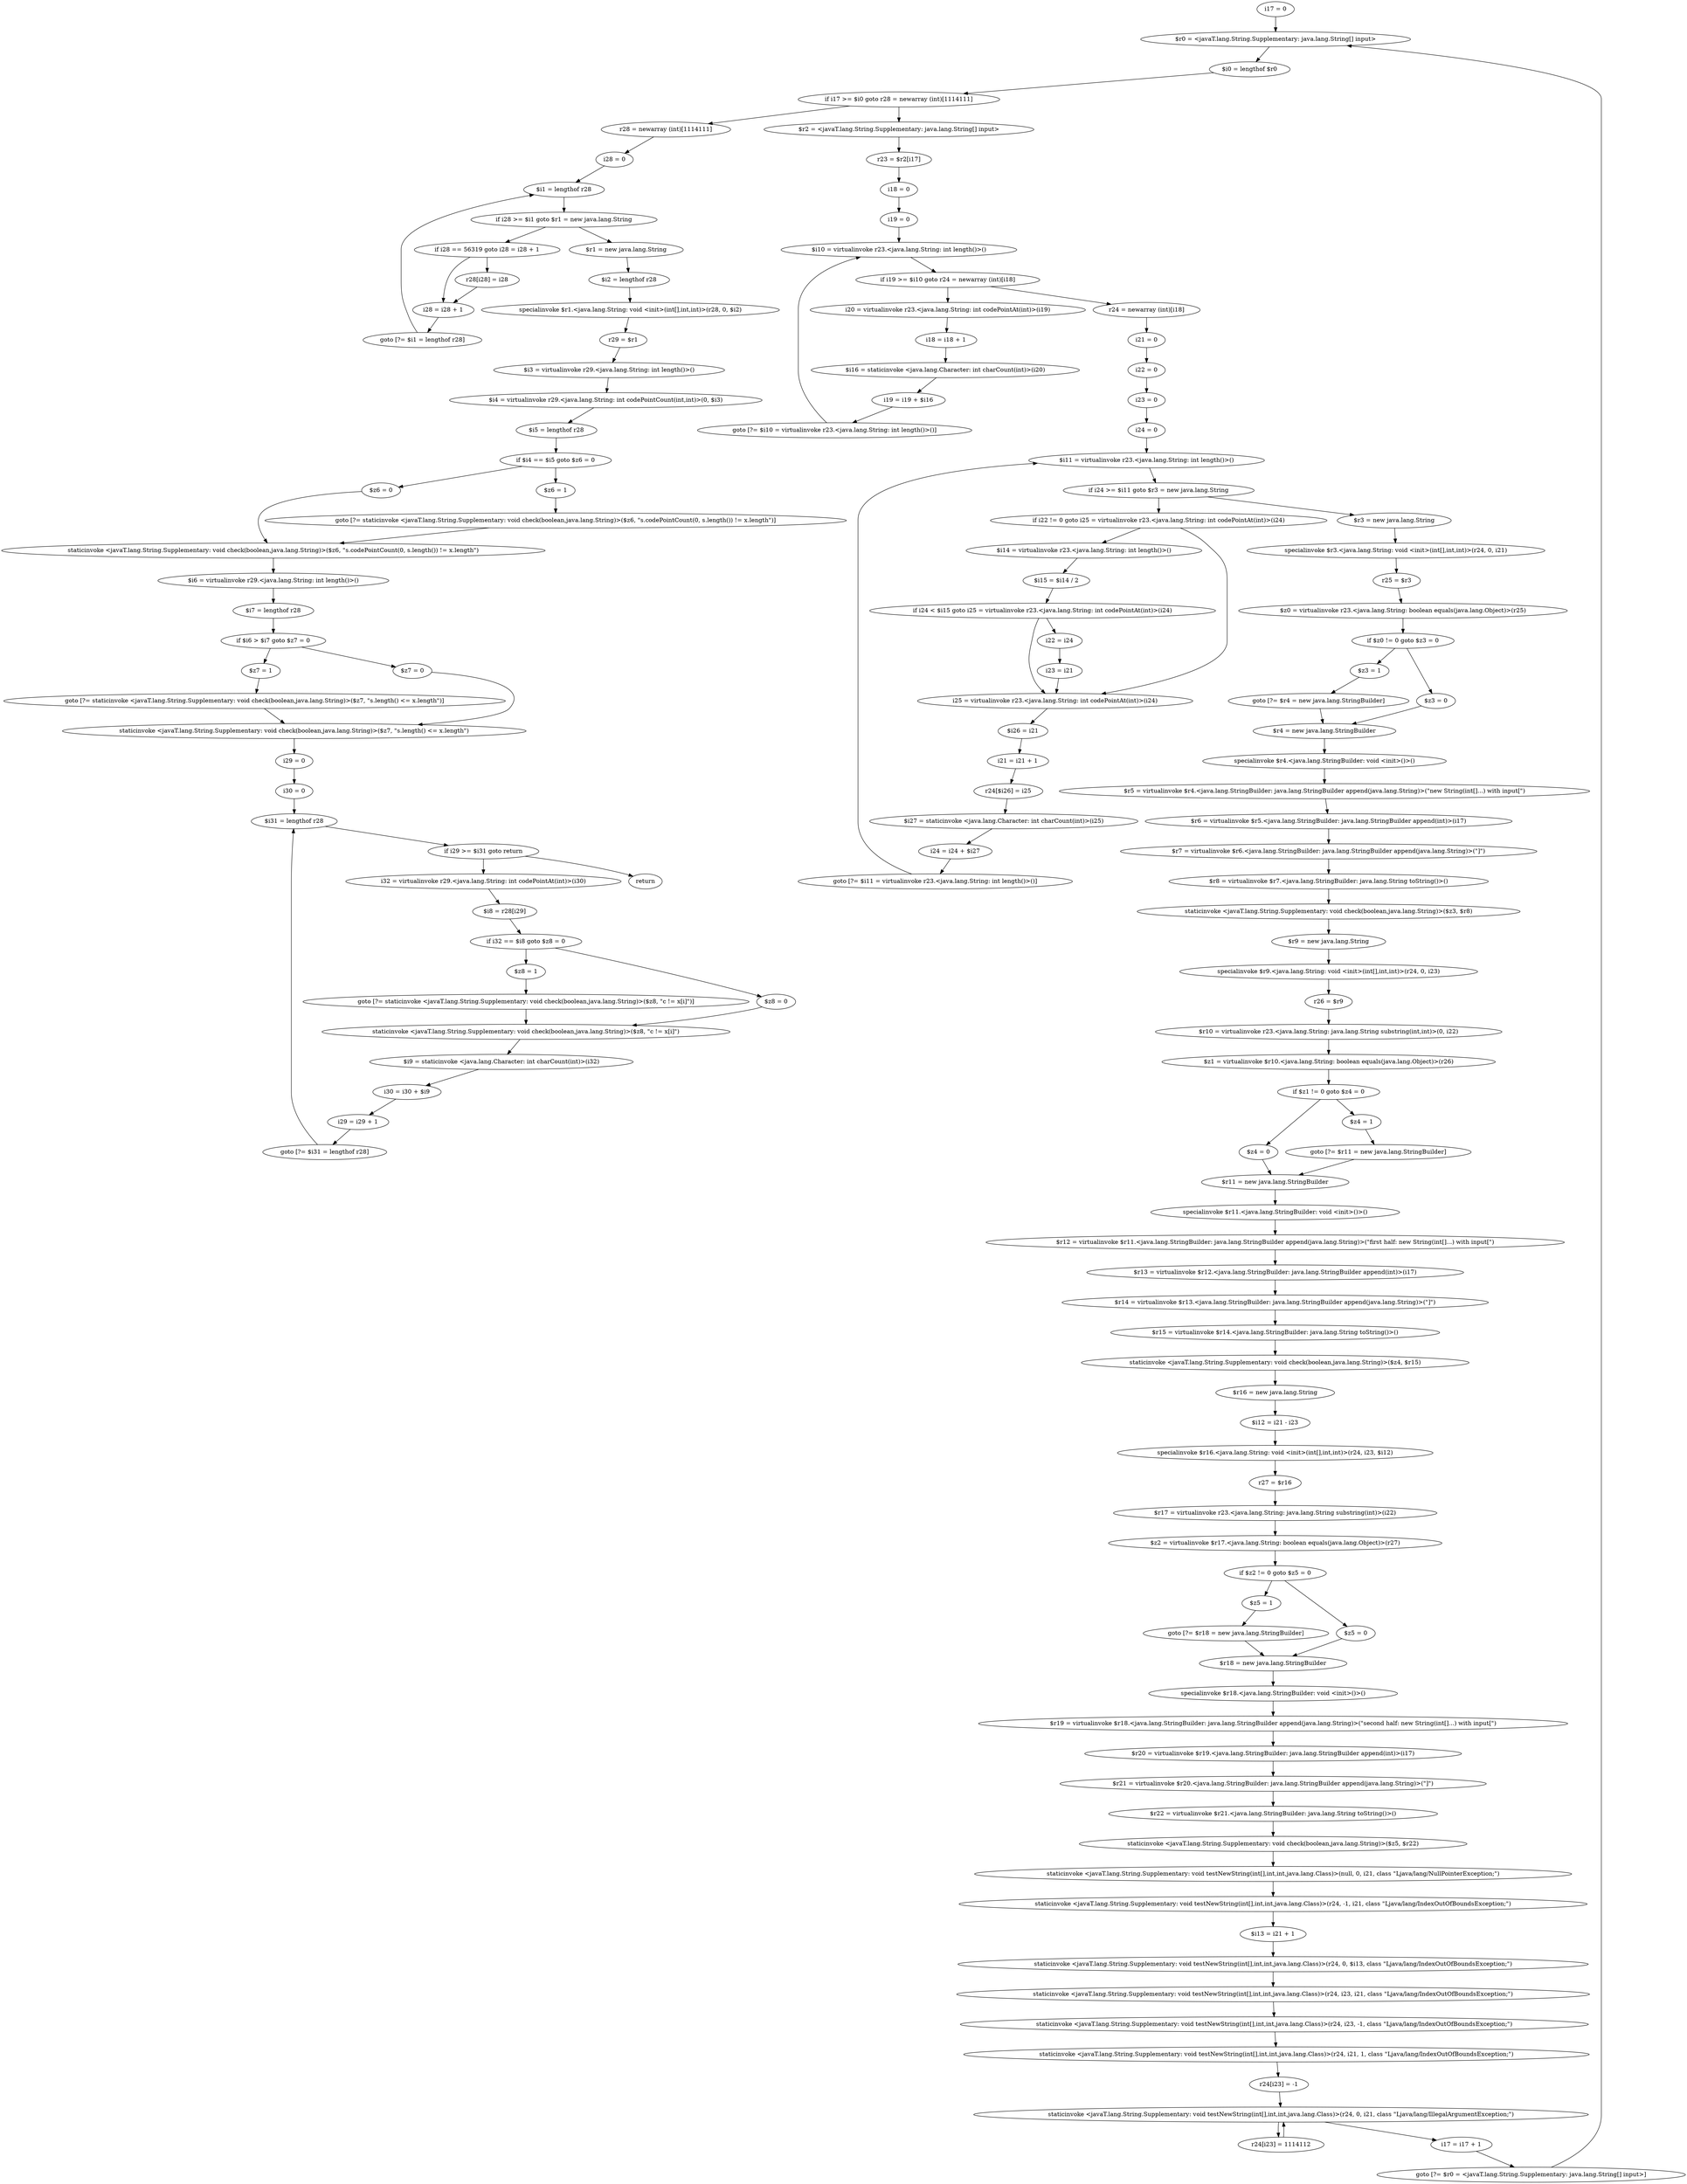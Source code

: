 digraph "unitGraph" {
    "i17 = 0"
    "$r0 = <javaT.lang.String.Supplementary: java.lang.String[] input>"
    "$i0 = lengthof $r0"
    "if i17 >= $i0 goto r28 = newarray (int)[1114111]"
    "$r2 = <javaT.lang.String.Supplementary: java.lang.String[] input>"
    "r23 = $r2[i17]"
    "i18 = 0"
    "i19 = 0"
    "$i10 = virtualinvoke r23.<java.lang.String: int length()>()"
    "if i19 >= $i10 goto r24 = newarray (int)[i18]"
    "i20 = virtualinvoke r23.<java.lang.String: int codePointAt(int)>(i19)"
    "i18 = i18 + 1"
    "$i16 = staticinvoke <java.lang.Character: int charCount(int)>(i20)"
    "i19 = i19 + $i16"
    "goto [?= $i10 = virtualinvoke r23.<java.lang.String: int length()>()]"
    "r24 = newarray (int)[i18]"
    "i21 = 0"
    "i22 = 0"
    "i23 = 0"
    "i24 = 0"
    "$i11 = virtualinvoke r23.<java.lang.String: int length()>()"
    "if i24 >= $i11 goto $r3 = new java.lang.String"
    "if i22 != 0 goto i25 = virtualinvoke r23.<java.lang.String: int codePointAt(int)>(i24)"
    "$i14 = virtualinvoke r23.<java.lang.String: int length()>()"
    "$i15 = $i14 / 2"
    "if i24 < $i15 goto i25 = virtualinvoke r23.<java.lang.String: int codePointAt(int)>(i24)"
    "i22 = i24"
    "i23 = i21"
    "i25 = virtualinvoke r23.<java.lang.String: int codePointAt(int)>(i24)"
    "$i26 = i21"
    "i21 = i21 + 1"
    "r24[$i26] = i25"
    "$i27 = staticinvoke <java.lang.Character: int charCount(int)>(i25)"
    "i24 = i24 + $i27"
    "goto [?= $i11 = virtualinvoke r23.<java.lang.String: int length()>()]"
    "$r3 = new java.lang.String"
    "specialinvoke $r3.<java.lang.String: void <init>(int[],int,int)>(r24, 0, i21)"
    "r25 = $r3"
    "$z0 = virtualinvoke r23.<java.lang.String: boolean equals(java.lang.Object)>(r25)"
    "if $z0 != 0 goto $z3 = 0"
    "$z3 = 1"
    "goto [?= $r4 = new java.lang.StringBuilder]"
    "$z3 = 0"
    "$r4 = new java.lang.StringBuilder"
    "specialinvoke $r4.<java.lang.StringBuilder: void <init>()>()"
    "$r5 = virtualinvoke $r4.<java.lang.StringBuilder: java.lang.StringBuilder append(java.lang.String)>(\"new String(int[]...) with input[\")"
    "$r6 = virtualinvoke $r5.<java.lang.StringBuilder: java.lang.StringBuilder append(int)>(i17)"
    "$r7 = virtualinvoke $r6.<java.lang.StringBuilder: java.lang.StringBuilder append(java.lang.String)>(\"]\")"
    "$r8 = virtualinvoke $r7.<java.lang.StringBuilder: java.lang.String toString()>()"
    "staticinvoke <javaT.lang.String.Supplementary: void check(boolean,java.lang.String)>($z3, $r8)"
    "$r9 = new java.lang.String"
    "specialinvoke $r9.<java.lang.String: void <init>(int[],int,int)>(r24, 0, i23)"
    "r26 = $r9"
    "$r10 = virtualinvoke r23.<java.lang.String: java.lang.String substring(int,int)>(0, i22)"
    "$z1 = virtualinvoke $r10.<java.lang.String: boolean equals(java.lang.Object)>(r26)"
    "if $z1 != 0 goto $z4 = 0"
    "$z4 = 1"
    "goto [?= $r11 = new java.lang.StringBuilder]"
    "$z4 = 0"
    "$r11 = new java.lang.StringBuilder"
    "specialinvoke $r11.<java.lang.StringBuilder: void <init>()>()"
    "$r12 = virtualinvoke $r11.<java.lang.StringBuilder: java.lang.StringBuilder append(java.lang.String)>(\"first half: new String(int[]...) with input[\")"
    "$r13 = virtualinvoke $r12.<java.lang.StringBuilder: java.lang.StringBuilder append(int)>(i17)"
    "$r14 = virtualinvoke $r13.<java.lang.StringBuilder: java.lang.StringBuilder append(java.lang.String)>(\"]\")"
    "$r15 = virtualinvoke $r14.<java.lang.StringBuilder: java.lang.String toString()>()"
    "staticinvoke <javaT.lang.String.Supplementary: void check(boolean,java.lang.String)>($z4, $r15)"
    "$r16 = new java.lang.String"
    "$i12 = i21 - i23"
    "specialinvoke $r16.<java.lang.String: void <init>(int[],int,int)>(r24, i23, $i12)"
    "r27 = $r16"
    "$r17 = virtualinvoke r23.<java.lang.String: java.lang.String substring(int)>(i22)"
    "$z2 = virtualinvoke $r17.<java.lang.String: boolean equals(java.lang.Object)>(r27)"
    "if $z2 != 0 goto $z5 = 0"
    "$z5 = 1"
    "goto [?= $r18 = new java.lang.StringBuilder]"
    "$z5 = 0"
    "$r18 = new java.lang.StringBuilder"
    "specialinvoke $r18.<java.lang.StringBuilder: void <init>()>()"
    "$r19 = virtualinvoke $r18.<java.lang.StringBuilder: java.lang.StringBuilder append(java.lang.String)>(\"second half: new String(int[]...) with input[\")"
    "$r20 = virtualinvoke $r19.<java.lang.StringBuilder: java.lang.StringBuilder append(int)>(i17)"
    "$r21 = virtualinvoke $r20.<java.lang.StringBuilder: java.lang.StringBuilder append(java.lang.String)>(\"]\")"
    "$r22 = virtualinvoke $r21.<java.lang.StringBuilder: java.lang.String toString()>()"
    "staticinvoke <javaT.lang.String.Supplementary: void check(boolean,java.lang.String)>($z5, $r22)"
    "staticinvoke <javaT.lang.String.Supplementary: void testNewString(int[],int,int,java.lang.Class)>(null, 0, i21, class \"Ljava/lang/NullPointerException;\")"
    "staticinvoke <javaT.lang.String.Supplementary: void testNewString(int[],int,int,java.lang.Class)>(r24, -1, i21, class \"Ljava/lang/IndexOutOfBoundsException;\")"
    "$i13 = i21 + 1"
    "staticinvoke <javaT.lang.String.Supplementary: void testNewString(int[],int,int,java.lang.Class)>(r24, 0, $i13, class \"Ljava/lang/IndexOutOfBoundsException;\")"
    "staticinvoke <javaT.lang.String.Supplementary: void testNewString(int[],int,int,java.lang.Class)>(r24, i23, i21, class \"Ljava/lang/IndexOutOfBoundsException;\")"
    "staticinvoke <javaT.lang.String.Supplementary: void testNewString(int[],int,int,java.lang.Class)>(r24, i23, -1, class \"Ljava/lang/IndexOutOfBoundsException;\")"
    "staticinvoke <javaT.lang.String.Supplementary: void testNewString(int[],int,int,java.lang.Class)>(r24, i21, 1, class \"Ljava/lang/IndexOutOfBoundsException;\")"
    "r24[i23] = -1"
    "staticinvoke <javaT.lang.String.Supplementary: void testNewString(int[],int,int,java.lang.Class)>(r24, 0, i21, class \"Ljava/lang/IllegalArgumentException;\")"
    "r24[i23] = 1114112"
    "i17 = i17 + 1"
    "goto [?= $r0 = <javaT.lang.String.Supplementary: java.lang.String[] input>]"
    "r28 = newarray (int)[1114111]"
    "i28 = 0"
    "$i1 = lengthof r28"
    "if i28 >= $i1 goto $r1 = new java.lang.String"
    "if i28 == 56319 goto i28 = i28 + 1"
    "r28[i28] = i28"
    "i28 = i28 + 1"
    "goto [?= $i1 = lengthof r28]"
    "$r1 = new java.lang.String"
    "$i2 = lengthof r28"
    "specialinvoke $r1.<java.lang.String: void <init>(int[],int,int)>(r28, 0, $i2)"
    "r29 = $r1"
    "$i3 = virtualinvoke r29.<java.lang.String: int length()>()"
    "$i4 = virtualinvoke r29.<java.lang.String: int codePointCount(int,int)>(0, $i3)"
    "$i5 = lengthof r28"
    "if $i4 == $i5 goto $z6 = 0"
    "$z6 = 1"
    "goto [?= staticinvoke <javaT.lang.String.Supplementary: void check(boolean,java.lang.String)>($z6, \"s.codePointCount(0, s.length()) != x.length\")]"
    "$z6 = 0"
    "staticinvoke <javaT.lang.String.Supplementary: void check(boolean,java.lang.String)>($z6, \"s.codePointCount(0, s.length()) != x.length\")"
    "$i6 = virtualinvoke r29.<java.lang.String: int length()>()"
    "$i7 = lengthof r28"
    "if $i6 > $i7 goto $z7 = 0"
    "$z7 = 1"
    "goto [?= staticinvoke <javaT.lang.String.Supplementary: void check(boolean,java.lang.String)>($z7, \"s.length() <= x.length\")]"
    "$z7 = 0"
    "staticinvoke <javaT.lang.String.Supplementary: void check(boolean,java.lang.String)>($z7, \"s.length() <= x.length\")"
    "i29 = 0"
    "i30 = 0"
    "$i31 = lengthof r28"
    "if i29 >= $i31 goto return"
    "i32 = virtualinvoke r29.<java.lang.String: int codePointAt(int)>(i30)"
    "$i8 = r28[i29]"
    "if i32 == $i8 goto $z8 = 0"
    "$z8 = 1"
    "goto [?= staticinvoke <javaT.lang.String.Supplementary: void check(boolean,java.lang.String)>($z8, \"c != x[i]\")]"
    "$z8 = 0"
    "staticinvoke <javaT.lang.String.Supplementary: void check(boolean,java.lang.String)>($z8, \"c != x[i]\")"
    "$i9 = staticinvoke <java.lang.Character: int charCount(int)>(i32)"
    "i30 = i30 + $i9"
    "i29 = i29 + 1"
    "goto [?= $i31 = lengthof r28]"
    "return"
    "i17 = 0"->"$r0 = <javaT.lang.String.Supplementary: java.lang.String[] input>";
    "$r0 = <javaT.lang.String.Supplementary: java.lang.String[] input>"->"$i0 = lengthof $r0";
    "$i0 = lengthof $r0"->"if i17 >= $i0 goto r28 = newarray (int)[1114111]";
    "if i17 >= $i0 goto r28 = newarray (int)[1114111]"->"$r2 = <javaT.lang.String.Supplementary: java.lang.String[] input>";
    "if i17 >= $i0 goto r28 = newarray (int)[1114111]"->"r28 = newarray (int)[1114111]";
    "$r2 = <javaT.lang.String.Supplementary: java.lang.String[] input>"->"r23 = $r2[i17]";
    "r23 = $r2[i17]"->"i18 = 0";
    "i18 = 0"->"i19 = 0";
    "i19 = 0"->"$i10 = virtualinvoke r23.<java.lang.String: int length()>()";
    "$i10 = virtualinvoke r23.<java.lang.String: int length()>()"->"if i19 >= $i10 goto r24 = newarray (int)[i18]";
    "if i19 >= $i10 goto r24 = newarray (int)[i18]"->"i20 = virtualinvoke r23.<java.lang.String: int codePointAt(int)>(i19)";
    "if i19 >= $i10 goto r24 = newarray (int)[i18]"->"r24 = newarray (int)[i18]";
    "i20 = virtualinvoke r23.<java.lang.String: int codePointAt(int)>(i19)"->"i18 = i18 + 1";
    "i18 = i18 + 1"->"$i16 = staticinvoke <java.lang.Character: int charCount(int)>(i20)";
    "$i16 = staticinvoke <java.lang.Character: int charCount(int)>(i20)"->"i19 = i19 + $i16";
    "i19 = i19 + $i16"->"goto [?= $i10 = virtualinvoke r23.<java.lang.String: int length()>()]";
    "goto [?= $i10 = virtualinvoke r23.<java.lang.String: int length()>()]"->"$i10 = virtualinvoke r23.<java.lang.String: int length()>()";
    "r24 = newarray (int)[i18]"->"i21 = 0";
    "i21 = 0"->"i22 = 0";
    "i22 = 0"->"i23 = 0";
    "i23 = 0"->"i24 = 0";
    "i24 = 0"->"$i11 = virtualinvoke r23.<java.lang.String: int length()>()";
    "$i11 = virtualinvoke r23.<java.lang.String: int length()>()"->"if i24 >= $i11 goto $r3 = new java.lang.String";
    "if i24 >= $i11 goto $r3 = new java.lang.String"->"if i22 != 0 goto i25 = virtualinvoke r23.<java.lang.String: int codePointAt(int)>(i24)";
    "if i24 >= $i11 goto $r3 = new java.lang.String"->"$r3 = new java.lang.String";
    "if i22 != 0 goto i25 = virtualinvoke r23.<java.lang.String: int codePointAt(int)>(i24)"->"$i14 = virtualinvoke r23.<java.lang.String: int length()>()";
    "if i22 != 0 goto i25 = virtualinvoke r23.<java.lang.String: int codePointAt(int)>(i24)"->"i25 = virtualinvoke r23.<java.lang.String: int codePointAt(int)>(i24)";
    "$i14 = virtualinvoke r23.<java.lang.String: int length()>()"->"$i15 = $i14 / 2";
    "$i15 = $i14 / 2"->"if i24 < $i15 goto i25 = virtualinvoke r23.<java.lang.String: int codePointAt(int)>(i24)";
    "if i24 < $i15 goto i25 = virtualinvoke r23.<java.lang.String: int codePointAt(int)>(i24)"->"i22 = i24";
    "if i24 < $i15 goto i25 = virtualinvoke r23.<java.lang.String: int codePointAt(int)>(i24)"->"i25 = virtualinvoke r23.<java.lang.String: int codePointAt(int)>(i24)";
    "i22 = i24"->"i23 = i21";
    "i23 = i21"->"i25 = virtualinvoke r23.<java.lang.String: int codePointAt(int)>(i24)";
    "i25 = virtualinvoke r23.<java.lang.String: int codePointAt(int)>(i24)"->"$i26 = i21";
    "$i26 = i21"->"i21 = i21 + 1";
    "i21 = i21 + 1"->"r24[$i26] = i25";
    "r24[$i26] = i25"->"$i27 = staticinvoke <java.lang.Character: int charCount(int)>(i25)";
    "$i27 = staticinvoke <java.lang.Character: int charCount(int)>(i25)"->"i24 = i24 + $i27";
    "i24 = i24 + $i27"->"goto [?= $i11 = virtualinvoke r23.<java.lang.String: int length()>()]";
    "goto [?= $i11 = virtualinvoke r23.<java.lang.String: int length()>()]"->"$i11 = virtualinvoke r23.<java.lang.String: int length()>()";
    "$r3 = new java.lang.String"->"specialinvoke $r3.<java.lang.String: void <init>(int[],int,int)>(r24, 0, i21)";
    "specialinvoke $r3.<java.lang.String: void <init>(int[],int,int)>(r24, 0, i21)"->"r25 = $r3";
    "r25 = $r3"->"$z0 = virtualinvoke r23.<java.lang.String: boolean equals(java.lang.Object)>(r25)";
    "$z0 = virtualinvoke r23.<java.lang.String: boolean equals(java.lang.Object)>(r25)"->"if $z0 != 0 goto $z3 = 0";
    "if $z0 != 0 goto $z3 = 0"->"$z3 = 1";
    "if $z0 != 0 goto $z3 = 0"->"$z3 = 0";
    "$z3 = 1"->"goto [?= $r4 = new java.lang.StringBuilder]";
    "goto [?= $r4 = new java.lang.StringBuilder]"->"$r4 = new java.lang.StringBuilder";
    "$z3 = 0"->"$r4 = new java.lang.StringBuilder";
    "$r4 = new java.lang.StringBuilder"->"specialinvoke $r4.<java.lang.StringBuilder: void <init>()>()";
    "specialinvoke $r4.<java.lang.StringBuilder: void <init>()>()"->"$r5 = virtualinvoke $r4.<java.lang.StringBuilder: java.lang.StringBuilder append(java.lang.String)>(\"new String(int[]...) with input[\")";
    "$r5 = virtualinvoke $r4.<java.lang.StringBuilder: java.lang.StringBuilder append(java.lang.String)>(\"new String(int[]...) with input[\")"->"$r6 = virtualinvoke $r5.<java.lang.StringBuilder: java.lang.StringBuilder append(int)>(i17)";
    "$r6 = virtualinvoke $r5.<java.lang.StringBuilder: java.lang.StringBuilder append(int)>(i17)"->"$r7 = virtualinvoke $r6.<java.lang.StringBuilder: java.lang.StringBuilder append(java.lang.String)>(\"]\")";
    "$r7 = virtualinvoke $r6.<java.lang.StringBuilder: java.lang.StringBuilder append(java.lang.String)>(\"]\")"->"$r8 = virtualinvoke $r7.<java.lang.StringBuilder: java.lang.String toString()>()";
    "$r8 = virtualinvoke $r7.<java.lang.StringBuilder: java.lang.String toString()>()"->"staticinvoke <javaT.lang.String.Supplementary: void check(boolean,java.lang.String)>($z3, $r8)";
    "staticinvoke <javaT.lang.String.Supplementary: void check(boolean,java.lang.String)>($z3, $r8)"->"$r9 = new java.lang.String";
    "$r9 = new java.lang.String"->"specialinvoke $r9.<java.lang.String: void <init>(int[],int,int)>(r24, 0, i23)";
    "specialinvoke $r9.<java.lang.String: void <init>(int[],int,int)>(r24, 0, i23)"->"r26 = $r9";
    "r26 = $r9"->"$r10 = virtualinvoke r23.<java.lang.String: java.lang.String substring(int,int)>(0, i22)";
    "$r10 = virtualinvoke r23.<java.lang.String: java.lang.String substring(int,int)>(0, i22)"->"$z1 = virtualinvoke $r10.<java.lang.String: boolean equals(java.lang.Object)>(r26)";
    "$z1 = virtualinvoke $r10.<java.lang.String: boolean equals(java.lang.Object)>(r26)"->"if $z1 != 0 goto $z4 = 0";
    "if $z1 != 0 goto $z4 = 0"->"$z4 = 1";
    "if $z1 != 0 goto $z4 = 0"->"$z4 = 0";
    "$z4 = 1"->"goto [?= $r11 = new java.lang.StringBuilder]";
    "goto [?= $r11 = new java.lang.StringBuilder]"->"$r11 = new java.lang.StringBuilder";
    "$z4 = 0"->"$r11 = new java.lang.StringBuilder";
    "$r11 = new java.lang.StringBuilder"->"specialinvoke $r11.<java.lang.StringBuilder: void <init>()>()";
    "specialinvoke $r11.<java.lang.StringBuilder: void <init>()>()"->"$r12 = virtualinvoke $r11.<java.lang.StringBuilder: java.lang.StringBuilder append(java.lang.String)>(\"first half: new String(int[]...) with input[\")";
    "$r12 = virtualinvoke $r11.<java.lang.StringBuilder: java.lang.StringBuilder append(java.lang.String)>(\"first half: new String(int[]...) with input[\")"->"$r13 = virtualinvoke $r12.<java.lang.StringBuilder: java.lang.StringBuilder append(int)>(i17)";
    "$r13 = virtualinvoke $r12.<java.lang.StringBuilder: java.lang.StringBuilder append(int)>(i17)"->"$r14 = virtualinvoke $r13.<java.lang.StringBuilder: java.lang.StringBuilder append(java.lang.String)>(\"]\")";
    "$r14 = virtualinvoke $r13.<java.lang.StringBuilder: java.lang.StringBuilder append(java.lang.String)>(\"]\")"->"$r15 = virtualinvoke $r14.<java.lang.StringBuilder: java.lang.String toString()>()";
    "$r15 = virtualinvoke $r14.<java.lang.StringBuilder: java.lang.String toString()>()"->"staticinvoke <javaT.lang.String.Supplementary: void check(boolean,java.lang.String)>($z4, $r15)";
    "staticinvoke <javaT.lang.String.Supplementary: void check(boolean,java.lang.String)>($z4, $r15)"->"$r16 = new java.lang.String";
    "$r16 = new java.lang.String"->"$i12 = i21 - i23";
    "$i12 = i21 - i23"->"specialinvoke $r16.<java.lang.String: void <init>(int[],int,int)>(r24, i23, $i12)";
    "specialinvoke $r16.<java.lang.String: void <init>(int[],int,int)>(r24, i23, $i12)"->"r27 = $r16";
    "r27 = $r16"->"$r17 = virtualinvoke r23.<java.lang.String: java.lang.String substring(int)>(i22)";
    "$r17 = virtualinvoke r23.<java.lang.String: java.lang.String substring(int)>(i22)"->"$z2 = virtualinvoke $r17.<java.lang.String: boolean equals(java.lang.Object)>(r27)";
    "$z2 = virtualinvoke $r17.<java.lang.String: boolean equals(java.lang.Object)>(r27)"->"if $z2 != 0 goto $z5 = 0";
    "if $z2 != 0 goto $z5 = 0"->"$z5 = 1";
    "if $z2 != 0 goto $z5 = 0"->"$z5 = 0";
    "$z5 = 1"->"goto [?= $r18 = new java.lang.StringBuilder]";
    "goto [?= $r18 = new java.lang.StringBuilder]"->"$r18 = new java.lang.StringBuilder";
    "$z5 = 0"->"$r18 = new java.lang.StringBuilder";
    "$r18 = new java.lang.StringBuilder"->"specialinvoke $r18.<java.lang.StringBuilder: void <init>()>()";
    "specialinvoke $r18.<java.lang.StringBuilder: void <init>()>()"->"$r19 = virtualinvoke $r18.<java.lang.StringBuilder: java.lang.StringBuilder append(java.lang.String)>(\"second half: new String(int[]...) with input[\")";
    "$r19 = virtualinvoke $r18.<java.lang.StringBuilder: java.lang.StringBuilder append(java.lang.String)>(\"second half: new String(int[]...) with input[\")"->"$r20 = virtualinvoke $r19.<java.lang.StringBuilder: java.lang.StringBuilder append(int)>(i17)";
    "$r20 = virtualinvoke $r19.<java.lang.StringBuilder: java.lang.StringBuilder append(int)>(i17)"->"$r21 = virtualinvoke $r20.<java.lang.StringBuilder: java.lang.StringBuilder append(java.lang.String)>(\"]\")";
    "$r21 = virtualinvoke $r20.<java.lang.StringBuilder: java.lang.StringBuilder append(java.lang.String)>(\"]\")"->"$r22 = virtualinvoke $r21.<java.lang.StringBuilder: java.lang.String toString()>()";
    "$r22 = virtualinvoke $r21.<java.lang.StringBuilder: java.lang.String toString()>()"->"staticinvoke <javaT.lang.String.Supplementary: void check(boolean,java.lang.String)>($z5, $r22)";
    "staticinvoke <javaT.lang.String.Supplementary: void check(boolean,java.lang.String)>($z5, $r22)"->"staticinvoke <javaT.lang.String.Supplementary: void testNewString(int[],int,int,java.lang.Class)>(null, 0, i21, class \"Ljava/lang/NullPointerException;\")";
    "staticinvoke <javaT.lang.String.Supplementary: void testNewString(int[],int,int,java.lang.Class)>(null, 0, i21, class \"Ljava/lang/NullPointerException;\")"->"staticinvoke <javaT.lang.String.Supplementary: void testNewString(int[],int,int,java.lang.Class)>(r24, -1, i21, class \"Ljava/lang/IndexOutOfBoundsException;\")";
    "staticinvoke <javaT.lang.String.Supplementary: void testNewString(int[],int,int,java.lang.Class)>(r24, -1, i21, class \"Ljava/lang/IndexOutOfBoundsException;\")"->"$i13 = i21 + 1";
    "$i13 = i21 + 1"->"staticinvoke <javaT.lang.String.Supplementary: void testNewString(int[],int,int,java.lang.Class)>(r24, 0, $i13, class \"Ljava/lang/IndexOutOfBoundsException;\")";
    "staticinvoke <javaT.lang.String.Supplementary: void testNewString(int[],int,int,java.lang.Class)>(r24, 0, $i13, class \"Ljava/lang/IndexOutOfBoundsException;\")"->"staticinvoke <javaT.lang.String.Supplementary: void testNewString(int[],int,int,java.lang.Class)>(r24, i23, i21, class \"Ljava/lang/IndexOutOfBoundsException;\")";
    "staticinvoke <javaT.lang.String.Supplementary: void testNewString(int[],int,int,java.lang.Class)>(r24, i23, i21, class \"Ljava/lang/IndexOutOfBoundsException;\")"->"staticinvoke <javaT.lang.String.Supplementary: void testNewString(int[],int,int,java.lang.Class)>(r24, i23, -1, class \"Ljava/lang/IndexOutOfBoundsException;\")";
    "staticinvoke <javaT.lang.String.Supplementary: void testNewString(int[],int,int,java.lang.Class)>(r24, i23, -1, class \"Ljava/lang/IndexOutOfBoundsException;\")"->"staticinvoke <javaT.lang.String.Supplementary: void testNewString(int[],int,int,java.lang.Class)>(r24, i21, 1, class \"Ljava/lang/IndexOutOfBoundsException;\")";
    "staticinvoke <javaT.lang.String.Supplementary: void testNewString(int[],int,int,java.lang.Class)>(r24, i21, 1, class \"Ljava/lang/IndexOutOfBoundsException;\")"->"r24[i23] = -1";
    "r24[i23] = -1"->"staticinvoke <javaT.lang.String.Supplementary: void testNewString(int[],int,int,java.lang.Class)>(r24, 0, i21, class \"Ljava/lang/IllegalArgumentException;\")";
    "staticinvoke <javaT.lang.String.Supplementary: void testNewString(int[],int,int,java.lang.Class)>(r24, 0, i21, class \"Ljava/lang/IllegalArgumentException;\")"->"r24[i23] = 1114112";
    "r24[i23] = 1114112"->"staticinvoke <javaT.lang.String.Supplementary: void testNewString(int[],int,int,java.lang.Class)>(r24, 0, i21, class \"Ljava/lang/IllegalArgumentException;\")";
    "staticinvoke <javaT.lang.String.Supplementary: void testNewString(int[],int,int,java.lang.Class)>(r24, 0, i21, class \"Ljava/lang/IllegalArgumentException;\")"->"i17 = i17 + 1";
    "i17 = i17 + 1"->"goto [?= $r0 = <javaT.lang.String.Supplementary: java.lang.String[] input>]";
    "goto [?= $r0 = <javaT.lang.String.Supplementary: java.lang.String[] input>]"->"$r0 = <javaT.lang.String.Supplementary: java.lang.String[] input>";
    "r28 = newarray (int)[1114111]"->"i28 = 0";
    "i28 = 0"->"$i1 = lengthof r28";
    "$i1 = lengthof r28"->"if i28 >= $i1 goto $r1 = new java.lang.String";
    "if i28 >= $i1 goto $r1 = new java.lang.String"->"if i28 == 56319 goto i28 = i28 + 1";
    "if i28 >= $i1 goto $r1 = new java.lang.String"->"$r1 = new java.lang.String";
    "if i28 == 56319 goto i28 = i28 + 1"->"r28[i28] = i28";
    "if i28 == 56319 goto i28 = i28 + 1"->"i28 = i28 + 1";
    "r28[i28] = i28"->"i28 = i28 + 1";
    "i28 = i28 + 1"->"goto [?= $i1 = lengthof r28]";
    "goto [?= $i1 = lengthof r28]"->"$i1 = lengthof r28";
    "$r1 = new java.lang.String"->"$i2 = lengthof r28";
    "$i2 = lengthof r28"->"specialinvoke $r1.<java.lang.String: void <init>(int[],int,int)>(r28, 0, $i2)";
    "specialinvoke $r1.<java.lang.String: void <init>(int[],int,int)>(r28, 0, $i2)"->"r29 = $r1";
    "r29 = $r1"->"$i3 = virtualinvoke r29.<java.lang.String: int length()>()";
    "$i3 = virtualinvoke r29.<java.lang.String: int length()>()"->"$i4 = virtualinvoke r29.<java.lang.String: int codePointCount(int,int)>(0, $i3)";
    "$i4 = virtualinvoke r29.<java.lang.String: int codePointCount(int,int)>(0, $i3)"->"$i5 = lengthof r28";
    "$i5 = lengthof r28"->"if $i4 == $i5 goto $z6 = 0";
    "if $i4 == $i5 goto $z6 = 0"->"$z6 = 1";
    "if $i4 == $i5 goto $z6 = 0"->"$z6 = 0";
    "$z6 = 1"->"goto [?= staticinvoke <javaT.lang.String.Supplementary: void check(boolean,java.lang.String)>($z6, \"s.codePointCount(0, s.length()) != x.length\")]";
    "goto [?= staticinvoke <javaT.lang.String.Supplementary: void check(boolean,java.lang.String)>($z6, \"s.codePointCount(0, s.length()) != x.length\")]"->"staticinvoke <javaT.lang.String.Supplementary: void check(boolean,java.lang.String)>($z6, \"s.codePointCount(0, s.length()) != x.length\")";
    "$z6 = 0"->"staticinvoke <javaT.lang.String.Supplementary: void check(boolean,java.lang.String)>($z6, \"s.codePointCount(0, s.length()) != x.length\")";
    "staticinvoke <javaT.lang.String.Supplementary: void check(boolean,java.lang.String)>($z6, \"s.codePointCount(0, s.length()) != x.length\")"->"$i6 = virtualinvoke r29.<java.lang.String: int length()>()";
    "$i6 = virtualinvoke r29.<java.lang.String: int length()>()"->"$i7 = lengthof r28";
    "$i7 = lengthof r28"->"if $i6 > $i7 goto $z7 = 0";
    "if $i6 > $i7 goto $z7 = 0"->"$z7 = 1";
    "if $i6 > $i7 goto $z7 = 0"->"$z7 = 0";
    "$z7 = 1"->"goto [?= staticinvoke <javaT.lang.String.Supplementary: void check(boolean,java.lang.String)>($z7, \"s.length() <= x.length\")]";
    "goto [?= staticinvoke <javaT.lang.String.Supplementary: void check(boolean,java.lang.String)>($z7, \"s.length() <= x.length\")]"->"staticinvoke <javaT.lang.String.Supplementary: void check(boolean,java.lang.String)>($z7, \"s.length() <= x.length\")";
    "$z7 = 0"->"staticinvoke <javaT.lang.String.Supplementary: void check(boolean,java.lang.String)>($z7, \"s.length() <= x.length\")";
    "staticinvoke <javaT.lang.String.Supplementary: void check(boolean,java.lang.String)>($z7, \"s.length() <= x.length\")"->"i29 = 0";
    "i29 = 0"->"i30 = 0";
    "i30 = 0"->"$i31 = lengthof r28";
    "$i31 = lengthof r28"->"if i29 >= $i31 goto return";
    "if i29 >= $i31 goto return"->"i32 = virtualinvoke r29.<java.lang.String: int codePointAt(int)>(i30)";
    "if i29 >= $i31 goto return"->"return";
    "i32 = virtualinvoke r29.<java.lang.String: int codePointAt(int)>(i30)"->"$i8 = r28[i29]";
    "$i8 = r28[i29]"->"if i32 == $i8 goto $z8 = 0";
    "if i32 == $i8 goto $z8 = 0"->"$z8 = 1";
    "if i32 == $i8 goto $z8 = 0"->"$z8 = 0";
    "$z8 = 1"->"goto [?= staticinvoke <javaT.lang.String.Supplementary: void check(boolean,java.lang.String)>($z8, \"c != x[i]\")]";
    "goto [?= staticinvoke <javaT.lang.String.Supplementary: void check(boolean,java.lang.String)>($z8, \"c != x[i]\")]"->"staticinvoke <javaT.lang.String.Supplementary: void check(boolean,java.lang.String)>($z8, \"c != x[i]\")";
    "$z8 = 0"->"staticinvoke <javaT.lang.String.Supplementary: void check(boolean,java.lang.String)>($z8, \"c != x[i]\")";
    "staticinvoke <javaT.lang.String.Supplementary: void check(boolean,java.lang.String)>($z8, \"c != x[i]\")"->"$i9 = staticinvoke <java.lang.Character: int charCount(int)>(i32)";
    "$i9 = staticinvoke <java.lang.Character: int charCount(int)>(i32)"->"i30 = i30 + $i9";
    "i30 = i30 + $i9"->"i29 = i29 + 1";
    "i29 = i29 + 1"->"goto [?= $i31 = lengthof r28]";
    "goto [?= $i31 = lengthof r28]"->"$i31 = lengthof r28";
}
